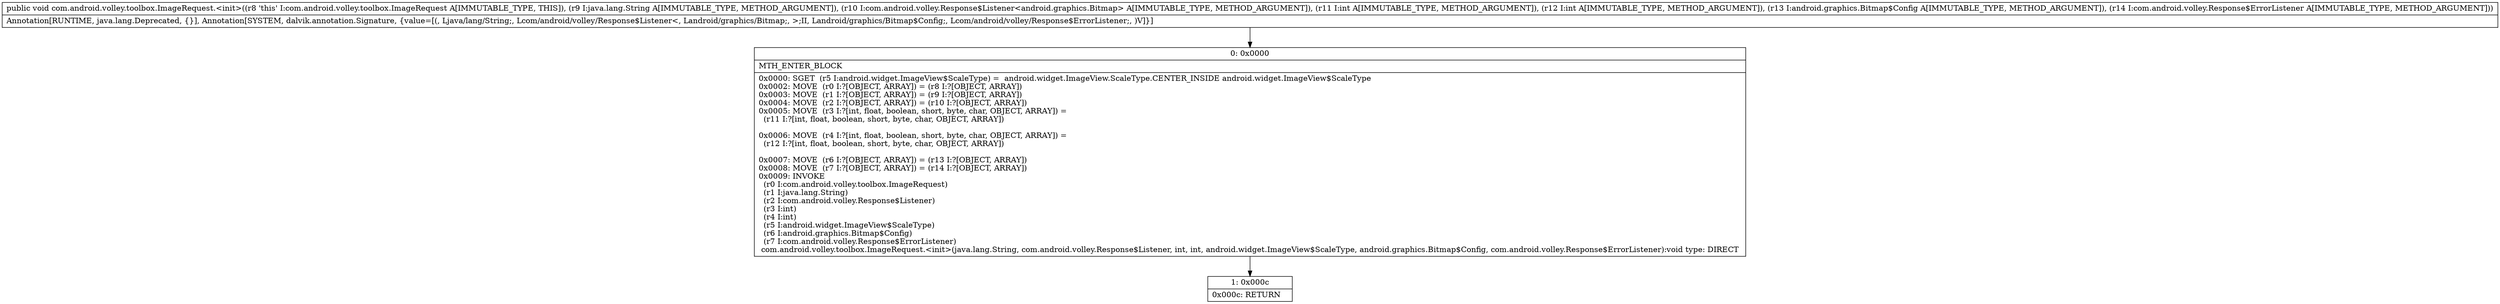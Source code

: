 digraph "CFG forcom.android.volley.toolbox.ImageRequest.\<init\>(Ljava\/lang\/String;Lcom\/android\/volley\/Response$Listener;IILandroid\/graphics\/Bitmap$Config;Lcom\/android\/volley\/Response$ErrorListener;)V" {
Node_0 [shape=record,label="{0\:\ 0x0000|MTH_ENTER_BLOCK\l|0x0000: SGET  (r5 I:android.widget.ImageView$ScaleType) =  android.widget.ImageView.ScaleType.CENTER_INSIDE android.widget.ImageView$ScaleType \l0x0002: MOVE  (r0 I:?[OBJECT, ARRAY]) = (r8 I:?[OBJECT, ARRAY]) \l0x0003: MOVE  (r1 I:?[OBJECT, ARRAY]) = (r9 I:?[OBJECT, ARRAY]) \l0x0004: MOVE  (r2 I:?[OBJECT, ARRAY]) = (r10 I:?[OBJECT, ARRAY]) \l0x0005: MOVE  (r3 I:?[int, float, boolean, short, byte, char, OBJECT, ARRAY]) = \l  (r11 I:?[int, float, boolean, short, byte, char, OBJECT, ARRAY])\l \l0x0006: MOVE  (r4 I:?[int, float, boolean, short, byte, char, OBJECT, ARRAY]) = \l  (r12 I:?[int, float, boolean, short, byte, char, OBJECT, ARRAY])\l \l0x0007: MOVE  (r6 I:?[OBJECT, ARRAY]) = (r13 I:?[OBJECT, ARRAY]) \l0x0008: MOVE  (r7 I:?[OBJECT, ARRAY]) = (r14 I:?[OBJECT, ARRAY]) \l0x0009: INVOKE  \l  (r0 I:com.android.volley.toolbox.ImageRequest)\l  (r1 I:java.lang.String)\l  (r2 I:com.android.volley.Response$Listener)\l  (r3 I:int)\l  (r4 I:int)\l  (r5 I:android.widget.ImageView$ScaleType)\l  (r6 I:android.graphics.Bitmap$Config)\l  (r7 I:com.android.volley.Response$ErrorListener)\l com.android.volley.toolbox.ImageRequest.\<init\>(java.lang.String, com.android.volley.Response$Listener, int, int, android.widget.ImageView$ScaleType, android.graphics.Bitmap$Config, com.android.volley.Response$ErrorListener):void type: DIRECT \l}"];
Node_1 [shape=record,label="{1\:\ 0x000c|0x000c: RETURN   \l}"];
MethodNode[shape=record,label="{public void com.android.volley.toolbox.ImageRequest.\<init\>((r8 'this' I:com.android.volley.toolbox.ImageRequest A[IMMUTABLE_TYPE, THIS]), (r9 I:java.lang.String A[IMMUTABLE_TYPE, METHOD_ARGUMENT]), (r10 I:com.android.volley.Response$Listener\<android.graphics.Bitmap\> A[IMMUTABLE_TYPE, METHOD_ARGUMENT]), (r11 I:int A[IMMUTABLE_TYPE, METHOD_ARGUMENT]), (r12 I:int A[IMMUTABLE_TYPE, METHOD_ARGUMENT]), (r13 I:android.graphics.Bitmap$Config A[IMMUTABLE_TYPE, METHOD_ARGUMENT]), (r14 I:com.android.volley.Response$ErrorListener A[IMMUTABLE_TYPE, METHOD_ARGUMENT]))  | Annotation[RUNTIME, java.lang.Deprecated, \{\}], Annotation[SYSTEM, dalvik.annotation.Signature, \{value=[(, Ljava\/lang\/String;, Lcom\/android\/volley\/Response$Listener\<, Landroid\/graphics\/Bitmap;, \>;II, Landroid\/graphics\/Bitmap$Config;, Lcom\/android\/volley\/Response$ErrorListener;, )V]\}]\l}"];
MethodNode -> Node_0;
Node_0 -> Node_1;
}

